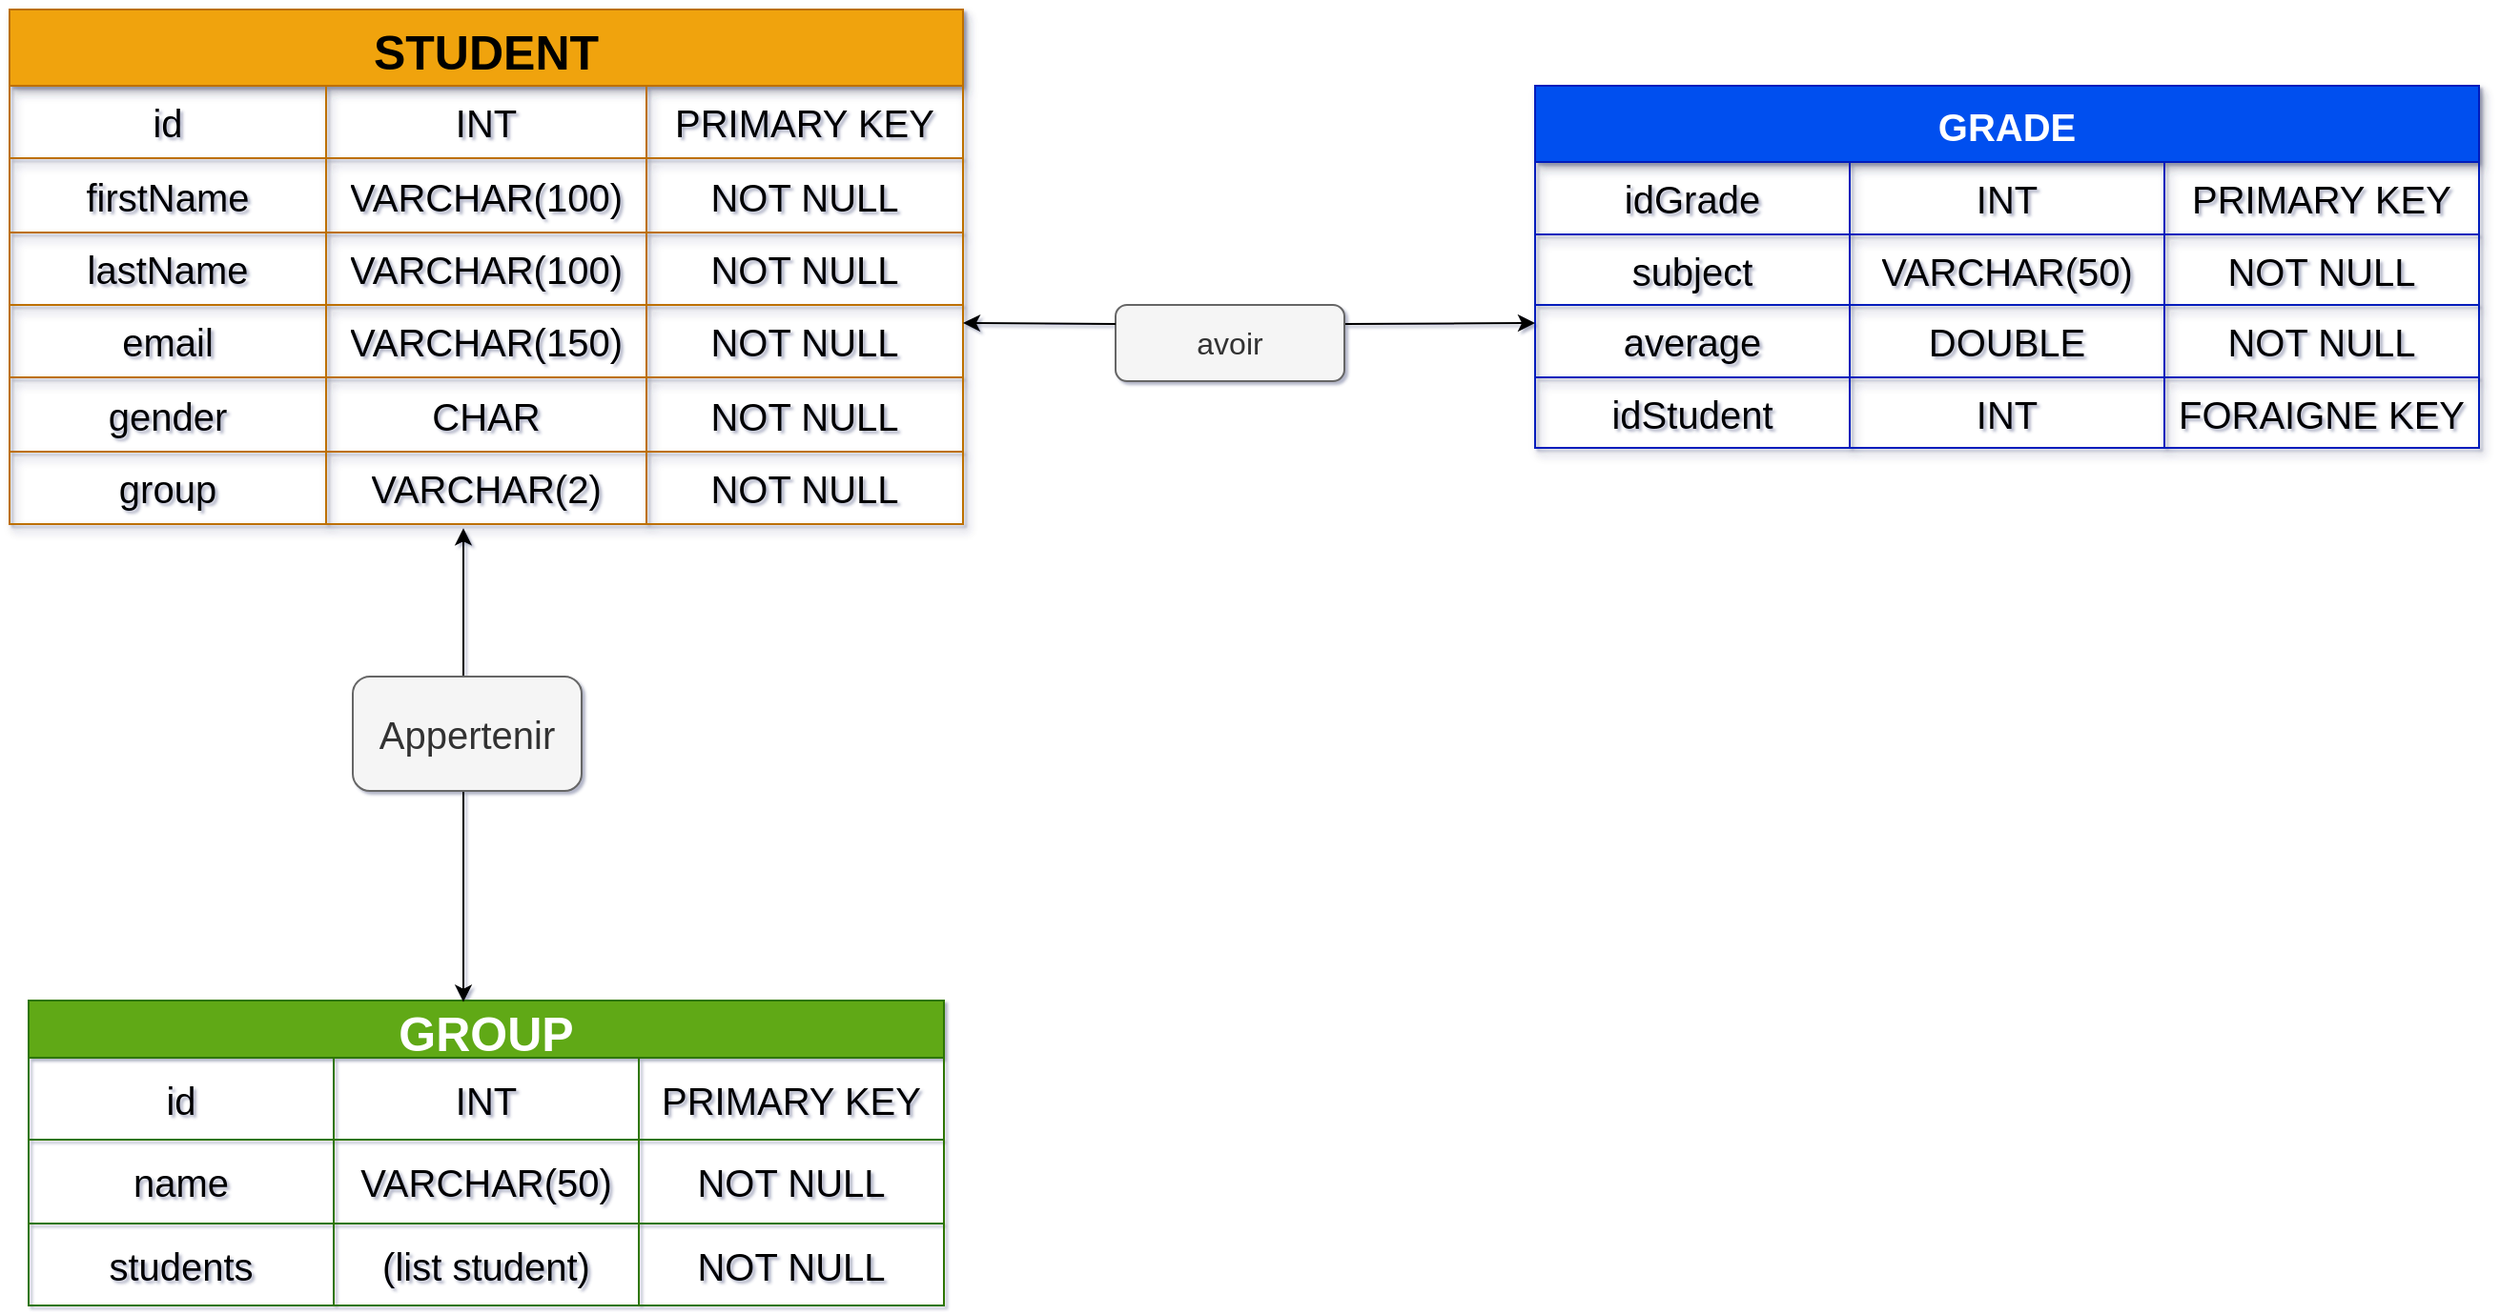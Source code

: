 <mxfile>
    <diagram id="IDriUK0oMpXel3kUp1U5" name="Page-1">
        <mxGraphModel dx="716" dy="708" grid="1" gridSize="10" guides="1" tooltips="1" connect="1" arrows="1" fold="1" page="1" pageScale="1" pageWidth="1169" pageHeight="827" background="#FFFFFF" math="0" shadow="1">
            <root>
                <mxCell id="0"/>
                <mxCell id="1" parent="0"/>
                <mxCell id="35" value="STUDENT" style="shape=table;startSize=40;container=1;collapsible=0;childLayout=tableLayout;fontStyle=1;align=center;pointerEvents=1;shadow=1;fontSize=25;fillColor=#f0a30a;fontColor=#000000;strokeColor=#BD7000;gradientColor=none;swimlaneFillColor=none;rounded=0;" parent="1" vertex="1">
                    <mxGeometry x="40" y="40" width="500" height="270" as="geometry"/>
                </mxCell>
                <mxCell id="36" value="" style="shape=partialRectangle;html=1;whiteSpace=wrap;collapsible=0;dropTarget=0;pointerEvents=0;fillColor=none;top=0;left=0;bottom=0;right=0;points=[[0,0.5],[1,0.5]];portConstraint=eastwest;shadow=1;fontSize=20;rounded=0;" parent="35" vertex="1">
                    <mxGeometry y="40" width="500" height="38" as="geometry"/>
                </mxCell>
                <mxCell id="37" value="id" style="shape=partialRectangle;html=1;whiteSpace=wrap;connectable=0;fillColor=none;top=0;left=0;bottom=0;right=0;overflow=hidden;pointerEvents=1;shadow=1;fontSize=20;rounded=0;" parent="36" vertex="1">
                    <mxGeometry width="166" height="38" as="geometry">
                        <mxRectangle width="166" height="38" as="alternateBounds"/>
                    </mxGeometry>
                </mxCell>
                <mxCell id="38" value="INT" style="shape=partialRectangle;html=1;whiteSpace=wrap;connectable=0;fillColor=none;top=0;left=0;bottom=0;right=0;overflow=hidden;pointerEvents=1;shadow=1;fontSize=20;rounded=0;" parent="36" vertex="1">
                    <mxGeometry x="166" width="168" height="38" as="geometry">
                        <mxRectangle width="168" height="38" as="alternateBounds"/>
                    </mxGeometry>
                </mxCell>
                <mxCell id="39" value="PRIMARY KEY" style="shape=partialRectangle;html=1;whiteSpace=wrap;connectable=0;fillColor=none;top=0;left=0;bottom=0;right=0;overflow=hidden;pointerEvents=1;shadow=1;fontSize=20;rounded=0;" parent="36" vertex="1">
                    <mxGeometry x="334" width="166" height="38" as="geometry">
                        <mxRectangle width="166" height="38" as="alternateBounds"/>
                    </mxGeometry>
                </mxCell>
                <mxCell id="40" value="" style="shape=partialRectangle;html=1;whiteSpace=wrap;collapsible=0;dropTarget=0;pointerEvents=0;fillColor=none;top=0;left=0;bottom=0;right=0;points=[[0,0.5],[1,0.5]];portConstraint=eastwest;shadow=1;fontSize=20;rounded=0;" parent="35" vertex="1">
                    <mxGeometry y="78" width="500" height="39" as="geometry"/>
                </mxCell>
                <mxCell id="41" value="firstName" style="shape=partialRectangle;html=1;whiteSpace=wrap;connectable=0;fillColor=none;top=0;left=0;bottom=0;right=0;overflow=hidden;pointerEvents=1;shadow=1;fontSize=20;rounded=0;" parent="40" vertex="1">
                    <mxGeometry width="166" height="39" as="geometry">
                        <mxRectangle width="166" height="39" as="alternateBounds"/>
                    </mxGeometry>
                </mxCell>
                <mxCell id="42" value="VARCHAR(100)" style="shape=partialRectangle;html=1;whiteSpace=wrap;connectable=0;fillColor=none;top=0;left=0;bottom=0;right=0;overflow=hidden;pointerEvents=1;shadow=1;fontSize=20;rounded=0;" parent="40" vertex="1">
                    <mxGeometry x="166" width="168" height="39" as="geometry">
                        <mxRectangle width="168" height="39" as="alternateBounds"/>
                    </mxGeometry>
                </mxCell>
                <mxCell id="43" value="NOT NULL" style="shape=partialRectangle;html=1;whiteSpace=wrap;connectable=0;fillColor=none;top=0;left=0;bottom=0;right=0;overflow=hidden;pointerEvents=1;shadow=1;fontSize=20;rounded=0;" parent="40" vertex="1">
                    <mxGeometry x="334" width="166" height="39" as="geometry">
                        <mxRectangle width="166" height="39" as="alternateBounds"/>
                    </mxGeometry>
                </mxCell>
                <mxCell id="44" value="" style="shape=partialRectangle;html=1;whiteSpace=wrap;collapsible=0;dropTarget=0;pointerEvents=0;fillColor=none;top=0;left=0;bottom=0;right=0;points=[[0,0.5],[1,0.5]];portConstraint=eastwest;shadow=1;fontSize=20;rounded=0;" parent="35" vertex="1">
                    <mxGeometry y="117" width="500" height="38" as="geometry"/>
                </mxCell>
                <mxCell id="45" value="lastName" style="shape=partialRectangle;html=1;whiteSpace=wrap;connectable=0;fillColor=none;top=0;left=0;bottom=0;right=0;overflow=hidden;pointerEvents=1;shadow=1;fontSize=20;rounded=0;" parent="44" vertex="1">
                    <mxGeometry width="166" height="38" as="geometry">
                        <mxRectangle width="166" height="38" as="alternateBounds"/>
                    </mxGeometry>
                </mxCell>
                <mxCell id="46" value="VARCHAR(100)" style="shape=partialRectangle;html=1;whiteSpace=wrap;connectable=0;fillColor=none;top=0;left=0;bottom=0;right=0;overflow=hidden;pointerEvents=1;shadow=1;fontSize=20;rounded=0;" parent="44" vertex="1">
                    <mxGeometry x="166" width="168" height="38" as="geometry">
                        <mxRectangle width="168" height="38" as="alternateBounds"/>
                    </mxGeometry>
                </mxCell>
                <mxCell id="47" value="NOT NULL" style="shape=partialRectangle;html=1;whiteSpace=wrap;connectable=0;fillColor=none;top=0;left=0;bottom=0;right=0;overflow=hidden;pointerEvents=1;shadow=1;fontSize=20;rounded=0;" parent="44" vertex="1">
                    <mxGeometry x="334" width="166" height="38" as="geometry">
                        <mxRectangle width="166" height="38" as="alternateBounds"/>
                    </mxGeometry>
                </mxCell>
                <mxCell id="48" style="shape=partialRectangle;html=1;whiteSpace=wrap;collapsible=0;dropTarget=0;pointerEvents=0;fillColor=none;top=0;left=0;bottom=0;right=0;points=[[0,0.5],[1,0.5]];portConstraint=eastwest;shadow=1;fontSize=20;rounded=0;" parent="35" vertex="1">
                    <mxGeometry y="155" width="500" height="38" as="geometry"/>
                </mxCell>
                <mxCell id="49" value="email" style="shape=partialRectangle;html=1;whiteSpace=wrap;connectable=0;fillColor=none;top=0;left=0;bottom=0;right=0;overflow=hidden;pointerEvents=1;shadow=1;fontSize=20;rounded=0;" parent="48" vertex="1">
                    <mxGeometry width="166" height="38" as="geometry">
                        <mxRectangle width="166" height="38" as="alternateBounds"/>
                    </mxGeometry>
                </mxCell>
                <mxCell id="50" value="VARCHAR(150)" style="shape=partialRectangle;html=1;whiteSpace=wrap;connectable=0;fillColor=none;top=0;left=0;bottom=0;right=0;overflow=hidden;pointerEvents=1;shadow=1;fontSize=20;rounded=0;" parent="48" vertex="1">
                    <mxGeometry x="166" width="168" height="38" as="geometry">
                        <mxRectangle width="168" height="38" as="alternateBounds"/>
                    </mxGeometry>
                </mxCell>
                <mxCell id="51" value="NOT NULL" style="shape=partialRectangle;html=1;whiteSpace=wrap;connectable=0;fillColor=none;top=0;left=0;bottom=0;right=0;overflow=hidden;pointerEvents=1;shadow=1;fontSize=20;rounded=0;" parent="48" vertex="1">
                    <mxGeometry x="334" width="166" height="38" as="geometry">
                        <mxRectangle width="166" height="38" as="alternateBounds"/>
                    </mxGeometry>
                </mxCell>
                <mxCell id="52" style="shape=partialRectangle;html=1;whiteSpace=wrap;collapsible=0;dropTarget=0;pointerEvents=0;fillColor=none;top=0;left=0;bottom=0;right=0;points=[[0,0.5],[1,0.5]];portConstraint=eastwest;shadow=1;fontSize=20;rounded=0;" parent="35" vertex="1">
                    <mxGeometry y="193" width="500" height="39" as="geometry"/>
                </mxCell>
                <mxCell id="53" value="gender" style="shape=partialRectangle;html=1;whiteSpace=wrap;connectable=0;fillColor=none;top=0;left=0;bottom=0;right=0;overflow=hidden;pointerEvents=1;shadow=1;fontSize=20;rounded=0;" parent="52" vertex="1">
                    <mxGeometry width="166" height="39" as="geometry">
                        <mxRectangle width="166" height="39" as="alternateBounds"/>
                    </mxGeometry>
                </mxCell>
                <mxCell id="54" value="CHAR" style="shape=partialRectangle;html=1;whiteSpace=wrap;connectable=0;fillColor=none;top=0;left=0;bottom=0;right=0;overflow=hidden;pointerEvents=1;shadow=1;fontSize=20;rounded=0;" parent="52" vertex="1">
                    <mxGeometry x="166" width="168" height="39" as="geometry">
                        <mxRectangle width="168" height="39" as="alternateBounds"/>
                    </mxGeometry>
                </mxCell>
                <mxCell id="55" value="NOT NULL" style="shape=partialRectangle;html=1;whiteSpace=wrap;connectable=0;fillColor=none;top=0;left=0;bottom=0;right=0;overflow=hidden;pointerEvents=1;shadow=1;fontSize=20;rounded=0;" parent="52" vertex="1">
                    <mxGeometry x="334" width="166" height="39" as="geometry">
                        <mxRectangle width="166" height="39" as="alternateBounds"/>
                    </mxGeometry>
                </mxCell>
                <mxCell id="73" style="shape=partialRectangle;html=1;whiteSpace=wrap;collapsible=0;dropTarget=0;pointerEvents=0;fillColor=none;top=0;left=0;bottom=0;right=0;points=[[0,0.5],[1,0.5]];portConstraint=eastwest;shadow=1;fontSize=20;rounded=0;" parent="35" vertex="1">
                    <mxGeometry y="232" width="500" height="38" as="geometry"/>
                </mxCell>
                <mxCell id="74" value="group" style="shape=partialRectangle;html=1;whiteSpace=wrap;connectable=0;fillColor=none;top=0;left=0;bottom=0;right=0;overflow=hidden;pointerEvents=1;shadow=1;fontSize=20;rounded=0;" parent="73" vertex="1">
                    <mxGeometry width="166" height="38" as="geometry">
                        <mxRectangle width="166" height="38" as="alternateBounds"/>
                    </mxGeometry>
                </mxCell>
                <mxCell id="75" value="VARCHAR(2)" style="shape=partialRectangle;html=1;whiteSpace=wrap;connectable=0;fillColor=none;top=0;left=0;bottom=0;right=0;overflow=hidden;pointerEvents=1;shadow=1;fontSize=20;rounded=0;" parent="73" vertex="1">
                    <mxGeometry x="166" width="168" height="38" as="geometry">
                        <mxRectangle width="168" height="38" as="alternateBounds"/>
                    </mxGeometry>
                </mxCell>
                <mxCell id="76" value="NOT NULL" style="shape=partialRectangle;html=1;whiteSpace=wrap;connectable=0;fillColor=none;top=0;left=0;bottom=0;right=0;overflow=hidden;pointerEvents=1;shadow=1;fontSize=20;rounded=0;" parent="73" vertex="1">
                    <mxGeometry x="334" width="166" height="38" as="geometry">
                        <mxRectangle width="166" height="38" as="alternateBounds"/>
                    </mxGeometry>
                </mxCell>
                <mxCell id="56" value="GRADE" style="shape=table;startSize=40;container=1;collapsible=0;childLayout=tableLayout;fontStyle=1;align=center;pointerEvents=1;shadow=1;fontSize=20;fillColor=#0050ef;fontColor=#ffffff;strokeColor=#001DBC;rounded=0;" parent="1" vertex="1">
                    <mxGeometry x="840" y="80" width="495" height="190" as="geometry"/>
                </mxCell>
                <mxCell id="57" value="" style="shape=partialRectangle;html=1;whiteSpace=wrap;collapsible=0;dropTarget=0;pointerEvents=0;fillColor=none;top=0;left=0;bottom=0;right=0;points=[[0,0.5],[1,0.5]];portConstraint=eastwest;shadow=1;fontSize=20;rounded=0;" parent="56" vertex="1">
                    <mxGeometry y="40" width="495" height="38" as="geometry"/>
                </mxCell>
                <mxCell id="58" value="idGrade" style="shape=partialRectangle;html=1;whiteSpace=wrap;connectable=0;fillColor=none;top=0;left=0;bottom=0;right=0;overflow=hidden;pointerEvents=1;shadow=1;fontSize=20;rounded=0;" parent="57" vertex="1">
                    <mxGeometry width="165" height="38" as="geometry">
                        <mxRectangle width="165" height="38" as="alternateBounds"/>
                    </mxGeometry>
                </mxCell>
                <mxCell id="59" value="INT" style="shape=partialRectangle;html=1;whiteSpace=wrap;connectable=0;fillColor=none;top=0;left=0;bottom=0;right=0;overflow=hidden;pointerEvents=1;shadow=1;fontSize=20;rounded=0;" parent="57" vertex="1">
                    <mxGeometry x="165" width="165" height="38" as="geometry">
                        <mxRectangle width="165" height="38" as="alternateBounds"/>
                    </mxGeometry>
                </mxCell>
                <mxCell id="60" value="PRIMARY KEY" style="shape=partialRectangle;html=1;whiteSpace=wrap;connectable=0;fillColor=none;top=0;left=0;bottom=0;right=0;overflow=hidden;pointerEvents=1;shadow=1;fontSize=20;rounded=0;" parent="57" vertex="1">
                    <mxGeometry x="330" width="165" height="38" as="geometry">
                        <mxRectangle width="165" height="38" as="alternateBounds"/>
                    </mxGeometry>
                </mxCell>
                <mxCell id="61" value="" style="shape=partialRectangle;html=1;whiteSpace=wrap;collapsible=0;dropTarget=0;pointerEvents=0;fillColor=none;top=0;left=0;bottom=0;right=0;points=[[0,0.5],[1,0.5]];portConstraint=eastwest;shadow=1;fontSize=20;rounded=0;" parent="56" vertex="1">
                    <mxGeometry y="78" width="495" height="37" as="geometry"/>
                </mxCell>
                <mxCell id="62" value="subject" style="shape=partialRectangle;html=1;whiteSpace=wrap;connectable=0;fillColor=none;top=0;left=0;bottom=0;right=0;overflow=hidden;pointerEvents=1;shadow=1;fontSize=20;rounded=0;" parent="61" vertex="1">
                    <mxGeometry width="165" height="37" as="geometry">
                        <mxRectangle width="165" height="37" as="alternateBounds"/>
                    </mxGeometry>
                </mxCell>
                <mxCell id="63" value="VARCHAR(50)" style="shape=partialRectangle;html=1;whiteSpace=wrap;connectable=0;fillColor=none;top=0;left=0;bottom=0;right=0;overflow=hidden;pointerEvents=1;shadow=1;fontSize=20;rounded=0;" parent="61" vertex="1">
                    <mxGeometry x="165" width="165" height="37" as="geometry">
                        <mxRectangle width="165" height="37" as="alternateBounds"/>
                    </mxGeometry>
                </mxCell>
                <mxCell id="64" value="NOT NULL" style="shape=partialRectangle;html=1;whiteSpace=wrap;connectable=0;fillColor=none;top=0;left=0;bottom=0;right=0;overflow=hidden;pointerEvents=1;shadow=1;fontSize=20;rounded=0;" parent="61" vertex="1">
                    <mxGeometry x="330" width="165" height="37" as="geometry">
                        <mxRectangle width="165" height="37" as="alternateBounds"/>
                    </mxGeometry>
                </mxCell>
                <mxCell id="65" value="" style="shape=partialRectangle;html=1;whiteSpace=wrap;collapsible=0;dropTarget=0;pointerEvents=0;fillColor=none;top=0;left=0;bottom=0;right=0;points=[[0,0.5],[1,0.5]];portConstraint=eastwest;shadow=1;fontSize=20;rounded=0;" parent="56" vertex="1">
                    <mxGeometry y="115" width="495" height="38" as="geometry"/>
                </mxCell>
                <mxCell id="66" value="average" style="shape=partialRectangle;html=1;whiteSpace=wrap;connectable=0;fillColor=none;top=0;left=0;bottom=0;right=0;overflow=hidden;pointerEvents=1;shadow=1;fontSize=20;rounded=0;" parent="65" vertex="1">
                    <mxGeometry width="165" height="38" as="geometry">
                        <mxRectangle width="165" height="38" as="alternateBounds"/>
                    </mxGeometry>
                </mxCell>
                <mxCell id="67" value="DOUBLE" style="shape=partialRectangle;html=1;whiteSpace=wrap;connectable=0;fillColor=none;top=0;left=0;bottom=0;right=0;overflow=hidden;pointerEvents=1;shadow=1;fontSize=20;rounded=0;" parent="65" vertex="1">
                    <mxGeometry x="165" width="165" height="38" as="geometry">
                        <mxRectangle width="165" height="38" as="alternateBounds"/>
                    </mxGeometry>
                </mxCell>
                <mxCell id="68" value="NOT NULL" style="shape=partialRectangle;html=1;whiteSpace=wrap;connectable=0;fillColor=none;top=0;left=0;bottom=0;right=0;overflow=hidden;pointerEvents=1;shadow=1;fontSize=20;rounded=0;" parent="65" vertex="1">
                    <mxGeometry x="330" width="165" height="38" as="geometry">
                        <mxRectangle width="165" height="38" as="alternateBounds"/>
                    </mxGeometry>
                </mxCell>
                <mxCell id="69" style="shape=partialRectangle;html=1;whiteSpace=wrap;collapsible=0;dropTarget=0;pointerEvents=0;fillColor=none;top=0;left=0;bottom=0;right=0;points=[[0,0.5],[1,0.5]];portConstraint=eastwest;shadow=1;fontSize=20;rounded=0;" parent="56" vertex="1">
                    <mxGeometry y="153" width="495" height="37" as="geometry"/>
                </mxCell>
                <mxCell id="70" value="idStudent" style="shape=partialRectangle;html=1;whiteSpace=wrap;connectable=0;fillColor=none;top=0;left=0;bottom=0;right=0;overflow=hidden;pointerEvents=1;shadow=1;fontSize=20;rounded=0;" parent="69" vertex="1">
                    <mxGeometry width="165" height="37" as="geometry">
                        <mxRectangle width="165" height="37" as="alternateBounds"/>
                    </mxGeometry>
                </mxCell>
                <mxCell id="71" value="INT" style="shape=partialRectangle;html=1;whiteSpace=wrap;connectable=0;fillColor=none;top=0;left=0;bottom=0;right=0;overflow=hidden;pointerEvents=1;shadow=1;fontSize=20;rounded=0;" parent="69" vertex="1">
                    <mxGeometry x="165" width="165" height="37" as="geometry">
                        <mxRectangle width="165" height="37" as="alternateBounds"/>
                    </mxGeometry>
                </mxCell>
                <mxCell id="72" value="FORAIGNE KEY" style="shape=partialRectangle;html=1;whiteSpace=wrap;connectable=0;fillColor=none;top=0;left=0;bottom=0;right=0;overflow=hidden;pointerEvents=1;shadow=1;fontSize=20;rounded=0;" parent="69" vertex="1">
                    <mxGeometry x="330" width="165" height="37" as="geometry">
                        <mxRectangle width="165" height="37" as="alternateBounds"/>
                    </mxGeometry>
                </mxCell>
                <mxCell id="77" value="" style="endArrow=classic;startArrow=none;html=1;exitX=1;exitY=0.25;exitDx=0;exitDy=0;exitPerimeter=0;entryX=0;entryY=0.25;entryDx=0;entryDy=0;entryPerimeter=0;" parent="1" source="78" target="65" edge="1">
                    <mxGeometry width="50" height="50" relative="1" as="geometry">
                        <mxPoint x="530" y="400" as="sourcePoint"/>
                        <mxPoint x="710" y="390" as="targetPoint"/>
                        <Array as="points"/>
                    </mxGeometry>
                </mxCell>
                <mxCell id="78" value="avoir" style="rounded=1;whiteSpace=wrap;html=1;fontSize=16;fillColor=#f5f5f5;fontColor=#333333;strokeColor=#666666;" parent="1" vertex="1">
                    <mxGeometry x="620" y="195" width="120" height="40" as="geometry"/>
                </mxCell>
                <mxCell id="79" value="" style="endArrow=none;startArrow=classic;html=1;exitX=1;exitY=0.25;exitDx=0;exitDy=0;exitPerimeter=0;entryX=0;entryY=0.25;entryDx=0;entryDy=0;entryPerimeter=0;" parent="1" source="48" target="78" edge="1">
                    <mxGeometry width="50" height="50" relative="1" as="geometry">
                        <mxPoint x="520" y="400" as="sourcePoint"/>
                        <mxPoint x="720" y="400" as="targetPoint"/>
                        <Array as="points"/>
                    </mxGeometry>
                </mxCell>
                <mxCell id="82" value="GROUP" style="shape=table;startSize=30;container=1;collapsible=0;childLayout=tableLayout;fontStyle=1;align=center;pointerEvents=1;fontSize=25;fillColor=#60a917;fontColor=#ffffff;strokeColor=#2D7600;" parent="1" vertex="1">
                    <mxGeometry x="50" y="560" width="480" height="160" as="geometry"/>
                </mxCell>
                <mxCell id="83" value="" style="shape=partialRectangle;html=1;whiteSpace=wrap;collapsible=0;dropTarget=0;pointerEvents=0;fillColor=none;top=0;left=0;bottom=0;right=0;points=[[0,0.5],[1,0.5]];portConstraint=eastwest;fontSize=15;" parent="82" vertex="1">
                    <mxGeometry y="30" width="480" height="43" as="geometry"/>
                </mxCell>
                <mxCell id="84" value="&lt;font style=&quot;font-size: 20px;&quot;&gt;id&lt;/font&gt;" style="shape=partialRectangle;html=1;whiteSpace=wrap;connectable=0;fillColor=none;top=0;left=0;bottom=0;right=0;overflow=hidden;pointerEvents=1;fontSize=20;" parent="83" vertex="1">
                    <mxGeometry width="160" height="43" as="geometry">
                        <mxRectangle width="160" height="43" as="alternateBounds"/>
                    </mxGeometry>
                </mxCell>
                <mxCell id="85" value="INT" style="shape=partialRectangle;html=1;whiteSpace=wrap;connectable=0;fillColor=none;top=0;left=0;bottom=0;right=0;overflow=hidden;pointerEvents=1;fontSize=20;" parent="83" vertex="1">
                    <mxGeometry x="160" width="160" height="43" as="geometry">
                        <mxRectangle width="160" height="43" as="alternateBounds"/>
                    </mxGeometry>
                </mxCell>
                <mxCell id="86" value="PRIMARY KEY" style="shape=partialRectangle;html=1;whiteSpace=wrap;connectable=0;fillColor=none;top=0;left=0;bottom=0;right=0;overflow=hidden;pointerEvents=1;fontSize=20;" parent="83" vertex="1">
                    <mxGeometry x="320" width="160" height="43" as="geometry">
                        <mxRectangle width="160" height="43" as="alternateBounds"/>
                    </mxGeometry>
                </mxCell>
                <mxCell id="87" value="" style="shape=partialRectangle;html=1;whiteSpace=wrap;collapsible=0;dropTarget=0;pointerEvents=0;fillColor=none;top=0;left=0;bottom=0;right=0;points=[[0,0.5],[1,0.5]];portConstraint=eastwest;" parent="82" vertex="1">
                    <mxGeometry y="73" width="480" height="44" as="geometry"/>
                </mxCell>
                <mxCell id="88" value="name" style="shape=partialRectangle;html=1;whiteSpace=wrap;connectable=0;fillColor=none;top=0;left=0;bottom=0;right=0;overflow=hidden;pointerEvents=1;fontSize=20;" parent="87" vertex="1">
                    <mxGeometry width="160" height="44" as="geometry">
                        <mxRectangle width="160" height="44" as="alternateBounds"/>
                    </mxGeometry>
                </mxCell>
                <mxCell id="89" value="VARCHAR(50)" style="shape=partialRectangle;html=1;whiteSpace=wrap;connectable=0;fillColor=none;top=0;left=0;bottom=0;right=0;overflow=hidden;pointerEvents=1;fontSize=20;" parent="87" vertex="1">
                    <mxGeometry x="160" width="160" height="44" as="geometry">
                        <mxRectangle width="160" height="44" as="alternateBounds"/>
                    </mxGeometry>
                </mxCell>
                <mxCell id="90" value="NOT NULL" style="shape=partialRectangle;html=1;whiteSpace=wrap;connectable=0;fillColor=none;top=0;left=0;bottom=0;right=0;overflow=hidden;pointerEvents=1;fontSize=20;" parent="87" vertex="1">
                    <mxGeometry x="320" width="160" height="44" as="geometry">
                        <mxRectangle width="160" height="44" as="alternateBounds"/>
                    </mxGeometry>
                </mxCell>
                <mxCell id="91" value="" style="shape=partialRectangle;html=1;whiteSpace=wrap;collapsible=0;dropTarget=0;pointerEvents=0;fillColor=none;top=0;left=0;bottom=0;right=0;points=[[0,0.5],[1,0.5]];portConstraint=eastwest;" parent="82" vertex="1">
                    <mxGeometry y="117" width="480" height="43" as="geometry"/>
                </mxCell>
                <mxCell id="92" value="students" style="shape=partialRectangle;html=1;whiteSpace=wrap;connectable=0;fillColor=none;top=0;left=0;bottom=0;right=0;overflow=hidden;pointerEvents=1;fontSize=20;" parent="91" vertex="1">
                    <mxGeometry width="160" height="43" as="geometry">
                        <mxRectangle width="160" height="43" as="alternateBounds"/>
                    </mxGeometry>
                </mxCell>
                <mxCell id="93" value="(list student)" style="shape=partialRectangle;html=1;whiteSpace=wrap;connectable=0;fillColor=none;top=0;left=0;bottom=0;right=0;overflow=hidden;pointerEvents=1;fontSize=20;" parent="91" vertex="1">
                    <mxGeometry x="160" width="160" height="43" as="geometry">
                        <mxRectangle width="160" height="43" as="alternateBounds"/>
                    </mxGeometry>
                </mxCell>
                <mxCell id="94" value="NOT NULL" style="shape=partialRectangle;html=1;whiteSpace=wrap;connectable=0;fillColor=none;top=0;left=0;bottom=0;right=0;overflow=hidden;pointerEvents=1;fontSize=20;" parent="91" vertex="1">
                    <mxGeometry x="320" width="160" height="43" as="geometry">
                        <mxRectangle width="160" height="43" as="alternateBounds"/>
                    </mxGeometry>
                </mxCell>
                <mxCell id="95" value="" style="endArrow=classic;startArrow=classic;html=1;fontSize=20;exitX=0.475;exitY=0.005;exitDx=0;exitDy=0;exitPerimeter=0;entryX=0.476;entryY=1.057;entryDx=0;entryDy=0;entryPerimeter=0;" parent="1" source="82" target="73" edge="1">
                    <mxGeometry width="50" height="50" relative="1" as="geometry">
                        <mxPoint x="220" y="380" as="sourcePoint"/>
                        <mxPoint x="270" y="330" as="targetPoint"/>
                    </mxGeometry>
                </mxCell>
                <mxCell id="96" value="Appertenir" style="rounded=1;whiteSpace=wrap;html=1;fontSize=20;fillColor=#f5f5f5;fontColor=#333333;strokeColor=#666666;" parent="1" vertex="1">
                    <mxGeometry x="220" y="390" width="120" height="60" as="geometry"/>
                </mxCell>
            </root>
        </mxGraphModel>
    </diagram>
</mxfile>